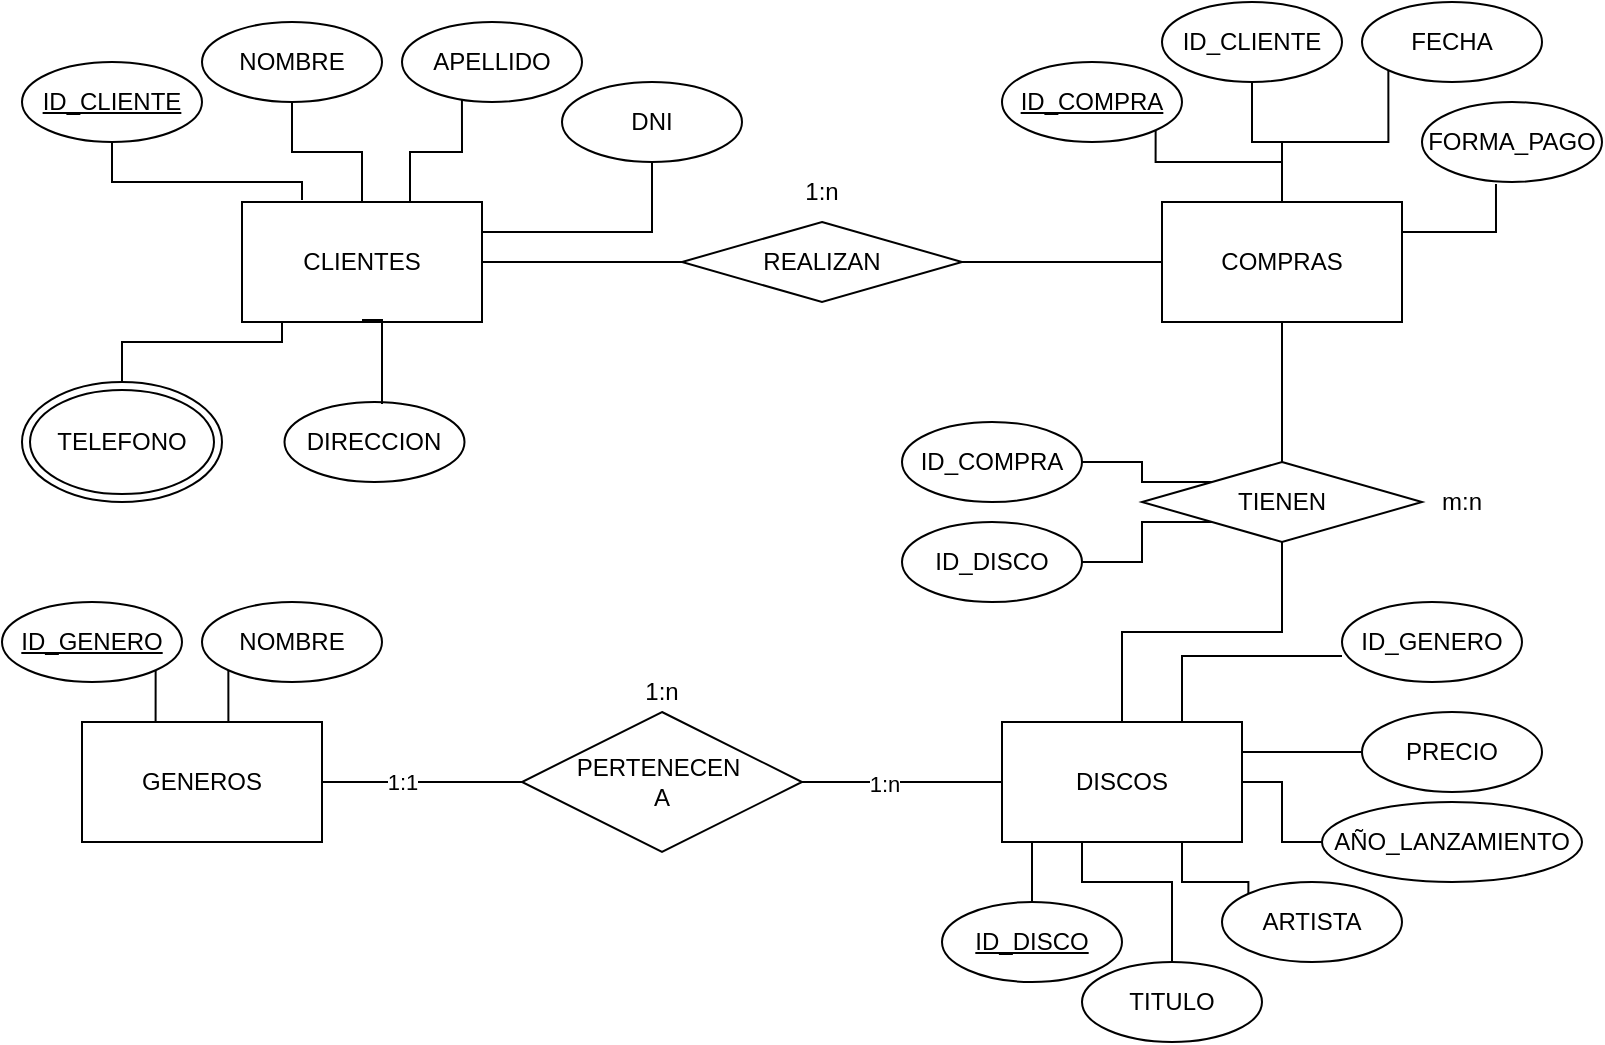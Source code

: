 <mxfile version="21.3.2" type="github">
  <diagram name="Página-1" id="nlaHgDk7MtEOHKfIky3o">
    <mxGraphModel dx="880" dy="396" grid="1" gridSize="10" guides="1" tooltips="1" connect="1" arrows="1" fold="1" page="1" pageScale="1" pageWidth="827" pageHeight="1169" math="0" shadow="0">
      <root>
        <mxCell id="0" />
        <mxCell id="1" parent="0" />
        <mxCell id="aP_Akgzm--8WJA6tpNV4-22" value="" style="edgeStyle=orthogonalEdgeStyle;rounded=0;orthogonalLoop=1;jettySize=auto;html=1;endArrow=none;endFill=0;" parent="1" source="aP_Akgzm--8WJA6tpNV4-1" target="aP_Akgzm--8WJA6tpNV4-9" edge="1">
          <mxGeometry relative="1" as="geometry" />
        </mxCell>
        <mxCell id="aP_Akgzm--8WJA6tpNV4-23" style="edgeStyle=orthogonalEdgeStyle;rounded=0;orthogonalLoop=1;jettySize=auto;html=1;exitX=0.7;exitY=0.033;exitDx=0;exitDy=0;entryX=0.333;entryY=0.95;entryDx=0;entryDy=0;entryPerimeter=0;exitPerimeter=0;endArrow=none;endFill=0;" parent="1" source="aP_Akgzm--8WJA6tpNV4-1" target="aP_Akgzm--8WJA6tpNV4-4" edge="1">
          <mxGeometry relative="1" as="geometry" />
        </mxCell>
        <mxCell id="aP_Akgzm--8WJA6tpNV4-24" style="edgeStyle=orthogonalEdgeStyle;rounded=0;orthogonalLoop=1;jettySize=auto;html=1;exitX=1;exitY=0.25;exitDx=0;exitDy=0;entryX=0.5;entryY=1;entryDx=0;entryDy=0;endArrow=none;endFill=0;" parent="1" source="aP_Akgzm--8WJA6tpNV4-1" target="aP_Akgzm--8WJA6tpNV4-5" edge="1">
          <mxGeometry relative="1" as="geometry" />
        </mxCell>
        <mxCell id="aP_Akgzm--8WJA6tpNV4-25" style="edgeStyle=orthogonalEdgeStyle;rounded=0;orthogonalLoop=1;jettySize=auto;html=1;exitX=0.5;exitY=0;exitDx=0;exitDy=0;entryX=0.5;entryY=1;entryDx=0;entryDy=0;endArrow=none;endFill=0;" parent="1" source="aP_Akgzm--8WJA6tpNV4-1" target="aP_Akgzm--8WJA6tpNV4-3" edge="1">
          <mxGeometry relative="1" as="geometry" />
        </mxCell>
        <mxCell id="aP_Akgzm--8WJA6tpNV4-64" style="edgeStyle=orthogonalEdgeStyle;rounded=0;orthogonalLoop=1;jettySize=auto;html=1;exitX=0.5;exitY=1;exitDx=0;exitDy=0;entryX=0.5;entryY=0;entryDx=0;entryDy=0;endArrow=none;endFill=0;" parent="1" source="aP_Akgzm--8WJA6tpNV4-1" target="aP_Akgzm--8WJA6tpNV4-63" edge="1">
          <mxGeometry relative="1" as="geometry">
            <Array as="points">
              <mxPoint x="150" y="180" />
              <mxPoint x="150" y="190" />
              <mxPoint x="70" y="190" />
            </Array>
          </mxGeometry>
        </mxCell>
        <mxCell id="aP_Akgzm--8WJA6tpNV4-1" value="CLIENTES" style="rounded=0;whiteSpace=wrap;html=1;" parent="1" vertex="1">
          <mxGeometry x="130" y="120" width="120" height="60" as="geometry" />
        </mxCell>
        <mxCell id="aP_Akgzm--8WJA6tpNV4-2" value="ID_CLIENTE" style="ellipse;whiteSpace=wrap;html=1;fontStyle=4" parent="1" vertex="1">
          <mxGeometry x="20" y="50" width="90" height="40" as="geometry" />
        </mxCell>
        <mxCell id="aP_Akgzm--8WJA6tpNV4-3" value="NOMBRE" style="ellipse;whiteSpace=wrap;html=1;fontStyle=0" parent="1" vertex="1">
          <mxGeometry x="110" y="30" width="90" height="40" as="geometry" />
        </mxCell>
        <mxCell id="aP_Akgzm--8WJA6tpNV4-4" value="APELLIDO" style="ellipse;whiteSpace=wrap;html=1;fontStyle=0" parent="1" vertex="1">
          <mxGeometry x="210" y="30" width="90" height="40" as="geometry" />
        </mxCell>
        <mxCell id="aP_Akgzm--8WJA6tpNV4-5" value="DNI" style="ellipse;whiteSpace=wrap;html=1;fontStyle=0" parent="1" vertex="1">
          <mxGeometry x="290" y="60" width="90" height="40" as="geometry" />
        </mxCell>
        <mxCell id="aP_Akgzm--8WJA6tpNV4-8" value="DIRECCION" style="ellipse;whiteSpace=wrap;html=1;fontStyle=0" parent="1" vertex="1">
          <mxGeometry x="151.25" y="220" width="90" height="40" as="geometry" />
        </mxCell>
        <mxCell id="aP_Akgzm--8WJA6tpNV4-21" value="" style="edgeStyle=orthogonalEdgeStyle;rounded=0;orthogonalLoop=1;jettySize=auto;html=1;endArrow=none;endFill=0;" parent="1" source="aP_Akgzm--8WJA6tpNV4-9" target="aP_Akgzm--8WJA6tpNV4-10" edge="1">
          <mxGeometry relative="1" as="geometry" />
        </mxCell>
        <mxCell id="aP_Akgzm--8WJA6tpNV4-9" value="REALIZAN" style="rhombus;whiteSpace=wrap;html=1;" parent="1" vertex="1">
          <mxGeometry x="350" y="130" width="140" height="40" as="geometry" />
        </mxCell>
        <mxCell id="aP_Akgzm--8WJA6tpNV4-19" value="" style="edgeStyle=orthogonalEdgeStyle;rounded=0;orthogonalLoop=1;jettySize=auto;html=1;endArrow=none;endFill=0;" parent="1" source="aP_Akgzm--8WJA6tpNV4-10" target="aP_Akgzm--8WJA6tpNV4-11" edge="1">
          <mxGeometry relative="1" as="geometry" />
        </mxCell>
        <mxCell id="aP_Akgzm--8WJA6tpNV4-35" style="edgeStyle=orthogonalEdgeStyle;rounded=0;orthogonalLoop=1;jettySize=auto;html=1;exitX=0.5;exitY=0;exitDx=0;exitDy=0;entryX=1;entryY=1;entryDx=0;entryDy=0;endArrow=none;endFill=0;" parent="1" source="aP_Akgzm--8WJA6tpNV4-10" target="aP_Akgzm--8WJA6tpNV4-29" edge="1">
          <mxGeometry relative="1" as="geometry" />
        </mxCell>
        <mxCell id="aP_Akgzm--8WJA6tpNV4-36" style="edgeStyle=orthogonalEdgeStyle;rounded=0;orthogonalLoop=1;jettySize=auto;html=1;exitX=0.5;exitY=0;exitDx=0;exitDy=0;entryX=0.5;entryY=1;entryDx=0;entryDy=0;endArrow=none;endFill=0;" parent="1" source="aP_Akgzm--8WJA6tpNV4-10" target="aP_Akgzm--8WJA6tpNV4-31" edge="1">
          <mxGeometry relative="1" as="geometry" />
        </mxCell>
        <mxCell id="aP_Akgzm--8WJA6tpNV4-37" style="edgeStyle=orthogonalEdgeStyle;rounded=0;orthogonalLoop=1;jettySize=auto;html=1;exitX=0.5;exitY=0;exitDx=0;exitDy=0;entryX=0;entryY=1;entryDx=0;entryDy=0;endArrow=none;endFill=0;" parent="1" source="aP_Akgzm--8WJA6tpNV4-10" target="aP_Akgzm--8WJA6tpNV4-32" edge="1">
          <mxGeometry relative="1" as="geometry" />
        </mxCell>
        <mxCell id="aP_Akgzm--8WJA6tpNV4-38" style="edgeStyle=orthogonalEdgeStyle;rounded=0;orthogonalLoop=1;jettySize=auto;html=1;exitX=1;exitY=0.25;exitDx=0;exitDy=0;entryX=0.411;entryY=1.025;entryDx=0;entryDy=0;entryPerimeter=0;endArrow=none;endFill=0;" parent="1" source="aP_Akgzm--8WJA6tpNV4-10" target="aP_Akgzm--8WJA6tpNV4-34" edge="1">
          <mxGeometry relative="1" as="geometry" />
        </mxCell>
        <mxCell id="aP_Akgzm--8WJA6tpNV4-10" value="COMPRAS" style="rounded=0;whiteSpace=wrap;html=1;" parent="1" vertex="1">
          <mxGeometry x="590" y="120" width="120" height="60" as="geometry" />
        </mxCell>
        <mxCell id="aP_Akgzm--8WJA6tpNV4-20" value="" style="edgeStyle=orthogonalEdgeStyle;rounded=0;orthogonalLoop=1;jettySize=auto;html=1;endArrow=none;endFill=0;" parent="1" source="aP_Akgzm--8WJA6tpNV4-11" target="aP_Akgzm--8WJA6tpNV4-12" edge="1">
          <mxGeometry relative="1" as="geometry" />
        </mxCell>
        <mxCell id="aP_Akgzm--8WJA6tpNV4-42" style="edgeStyle=orthogonalEdgeStyle;rounded=0;orthogonalLoop=1;jettySize=auto;html=1;exitX=0;exitY=0;exitDx=0;exitDy=0;entryX=1;entryY=0.5;entryDx=0;entryDy=0;endArrow=none;endFill=0;" parent="1" source="aP_Akgzm--8WJA6tpNV4-11" target="aP_Akgzm--8WJA6tpNV4-39" edge="1">
          <mxGeometry relative="1" as="geometry">
            <Array as="points">
              <mxPoint x="580" y="260" />
              <mxPoint x="580" y="250" />
            </Array>
          </mxGeometry>
        </mxCell>
        <mxCell id="aP_Akgzm--8WJA6tpNV4-43" style="edgeStyle=orthogonalEdgeStyle;rounded=0;orthogonalLoop=1;jettySize=auto;html=1;exitX=0;exitY=1;exitDx=0;exitDy=0;entryX=1;entryY=0.5;entryDx=0;entryDy=0;endArrow=none;endFill=0;" parent="1" source="aP_Akgzm--8WJA6tpNV4-11" target="aP_Akgzm--8WJA6tpNV4-41" edge="1">
          <mxGeometry relative="1" as="geometry">
            <Array as="points">
              <mxPoint x="580" y="280" />
              <mxPoint x="580" y="300" />
            </Array>
          </mxGeometry>
        </mxCell>
        <mxCell id="aP_Akgzm--8WJA6tpNV4-11" value="TIENEN" style="rhombus;whiteSpace=wrap;html=1;" parent="1" vertex="1">
          <mxGeometry x="580" y="250" width="140" height="40" as="geometry" />
        </mxCell>
        <mxCell id="aP_Akgzm--8WJA6tpNV4-16" value="" style="edgeStyle=orthogonalEdgeStyle;rounded=0;orthogonalLoop=1;jettySize=auto;html=1;endArrow=none;endFill=0;" parent="1" source="aP_Akgzm--8WJA6tpNV4-12" edge="1">
          <mxGeometry relative="1" as="geometry">
            <mxPoint x="410" y="410" as="targetPoint" />
          </mxGeometry>
        </mxCell>
        <mxCell id="RYfMj_dOxorMY7eD4tFU-6" value="1:n" style="edgeLabel;html=1;align=center;verticalAlign=middle;resizable=0;points=[];" vertex="1" connectable="0" parent="aP_Akgzm--8WJA6tpNV4-16">
          <mxGeometry x="0.293" y="4" relative="1" as="geometry">
            <mxPoint x="5" y="-4" as="offset" />
          </mxGeometry>
        </mxCell>
        <mxCell id="aP_Akgzm--8WJA6tpNV4-53" style="edgeStyle=orthogonalEdgeStyle;rounded=0;orthogonalLoop=1;jettySize=auto;html=1;exitX=0.25;exitY=1;exitDx=0;exitDy=0;entryX=0.5;entryY=0;entryDx=0;entryDy=0;endArrow=none;endFill=0;" parent="1" source="aP_Akgzm--8WJA6tpNV4-12" target="aP_Akgzm--8WJA6tpNV4-52" edge="1">
          <mxGeometry relative="1" as="geometry" />
        </mxCell>
        <mxCell id="aP_Akgzm--8WJA6tpNV4-55" style="edgeStyle=orthogonalEdgeStyle;rounded=0;orthogonalLoop=1;jettySize=auto;html=1;exitX=0.25;exitY=1;exitDx=0;exitDy=0;entryX=0.5;entryY=0;entryDx=0;entryDy=0;endArrow=none;endFill=0;" parent="1" source="aP_Akgzm--8WJA6tpNV4-12" target="aP_Akgzm--8WJA6tpNV4-54" edge="1">
          <mxGeometry relative="1" as="geometry">
            <Array as="points">
              <mxPoint x="550" y="440" />
              <mxPoint x="550" y="460" />
              <mxPoint x="595" y="460" />
            </Array>
          </mxGeometry>
        </mxCell>
        <mxCell id="aP_Akgzm--8WJA6tpNV4-57" style="edgeStyle=orthogonalEdgeStyle;rounded=0;orthogonalLoop=1;jettySize=auto;html=1;exitX=0.75;exitY=1;exitDx=0;exitDy=0;entryX=0;entryY=0;entryDx=0;entryDy=0;endArrow=none;endFill=0;" parent="1" source="aP_Akgzm--8WJA6tpNV4-12" target="aP_Akgzm--8WJA6tpNV4-56" edge="1">
          <mxGeometry relative="1" as="geometry" />
        </mxCell>
        <mxCell id="aP_Akgzm--8WJA6tpNV4-61" style="edgeStyle=orthogonalEdgeStyle;rounded=0;orthogonalLoop=1;jettySize=auto;html=1;exitX=1;exitY=0.25;exitDx=0;exitDy=0;entryX=0;entryY=0.5;entryDx=0;entryDy=0;endArrow=none;endFill=0;" parent="1" source="aP_Akgzm--8WJA6tpNV4-12" target="aP_Akgzm--8WJA6tpNV4-60" edge="1">
          <mxGeometry relative="1" as="geometry" />
        </mxCell>
        <mxCell id="aP_Akgzm--8WJA6tpNV4-62" style="edgeStyle=orthogonalEdgeStyle;rounded=0;orthogonalLoop=1;jettySize=auto;html=1;exitX=1;exitY=0.5;exitDx=0;exitDy=0;entryX=0;entryY=0.5;entryDx=0;entryDy=0;endArrow=none;endFill=0;" parent="1" source="aP_Akgzm--8WJA6tpNV4-12" target="aP_Akgzm--8WJA6tpNV4-58" edge="1">
          <mxGeometry relative="1" as="geometry" />
        </mxCell>
        <mxCell id="RYfMj_dOxorMY7eD4tFU-1" style="rounded=0;orthogonalLoop=1;jettySize=auto;html=1;exitX=0.75;exitY=0;exitDx=0;exitDy=0;entryX=0;entryY=0.675;entryDx=0;entryDy=0;entryPerimeter=0;edgeStyle=orthogonalEdgeStyle;endArrow=none;endFill=0;" edge="1" parent="1" source="aP_Akgzm--8WJA6tpNV4-12" target="aP_Akgzm--8WJA6tpNV4-49">
          <mxGeometry relative="1" as="geometry" />
        </mxCell>
        <mxCell id="aP_Akgzm--8WJA6tpNV4-12" value="DISCOS" style="rounded=0;whiteSpace=wrap;html=1;" parent="1" vertex="1">
          <mxGeometry x="510" y="380" width="120" height="60" as="geometry" />
        </mxCell>
        <mxCell id="aP_Akgzm--8WJA6tpNV4-17" value="" style="edgeStyle=orthogonalEdgeStyle;rounded=0;orthogonalLoop=1;jettySize=auto;html=1;endArrow=none;endFill=0;startArrow=none;startFill=0;" parent="1" source="aP_Akgzm--8WJA6tpNV4-13" target="aP_Akgzm--8WJA6tpNV4-14" edge="1">
          <mxGeometry relative="1" as="geometry" />
        </mxCell>
        <mxCell id="RYfMj_dOxorMY7eD4tFU-5" value="1:1" style="edgeLabel;html=1;align=center;verticalAlign=middle;resizable=0;points=[];" vertex="1" connectable="0" parent="aP_Akgzm--8WJA6tpNV4-17">
          <mxGeometry x="0.2" y="1" relative="1" as="geometry">
            <mxPoint y="-1" as="offset" />
          </mxGeometry>
        </mxCell>
        <mxCell id="aP_Akgzm--8WJA6tpNV4-13" value="PERTENECEN&amp;nbsp;&lt;br&gt;A" style="rhombus;whiteSpace=wrap;html=1;" parent="1" vertex="1">
          <mxGeometry x="270" y="375" width="140" height="70" as="geometry" />
        </mxCell>
        <mxCell id="aP_Akgzm--8WJA6tpNV4-46" style="edgeStyle=orthogonalEdgeStyle;rounded=0;orthogonalLoop=1;jettySize=auto;html=1;exitX=0.5;exitY=0;exitDx=0;exitDy=0;entryX=1;entryY=1;entryDx=0;entryDy=0;endArrow=none;endFill=0;" parent="1" source="aP_Akgzm--8WJA6tpNV4-14" target="aP_Akgzm--8WJA6tpNV4-44" edge="1">
          <mxGeometry relative="1" as="geometry" />
        </mxCell>
        <mxCell id="aP_Akgzm--8WJA6tpNV4-47" style="edgeStyle=orthogonalEdgeStyle;rounded=0;orthogonalLoop=1;jettySize=auto;html=1;exitX=0.75;exitY=0;exitDx=0;exitDy=0;entryX=0;entryY=1;entryDx=0;entryDy=0;endArrow=none;endFill=0;" parent="1" source="aP_Akgzm--8WJA6tpNV4-14" target="aP_Akgzm--8WJA6tpNV4-45" edge="1">
          <mxGeometry relative="1" as="geometry" />
        </mxCell>
        <mxCell id="aP_Akgzm--8WJA6tpNV4-14" value="GENEROS" style="rounded=0;whiteSpace=wrap;html=1;" parent="1" vertex="1">
          <mxGeometry x="50" y="380" width="120" height="60" as="geometry" />
        </mxCell>
        <mxCell id="aP_Akgzm--8WJA6tpNV4-29" value="ID_COMPRA" style="ellipse;whiteSpace=wrap;html=1;fontStyle=4" parent="1" vertex="1">
          <mxGeometry x="510" y="50" width="90" height="40" as="geometry" />
        </mxCell>
        <mxCell id="aP_Akgzm--8WJA6tpNV4-31" value="ID_CLIENTE" style="ellipse;whiteSpace=wrap;html=1;fontStyle=0" parent="1" vertex="1">
          <mxGeometry x="590" y="20" width="90" height="40" as="geometry" />
        </mxCell>
        <mxCell id="aP_Akgzm--8WJA6tpNV4-32" value="FECHA" style="ellipse;whiteSpace=wrap;html=1;fontStyle=0" parent="1" vertex="1">
          <mxGeometry x="690" y="20" width="90" height="40" as="geometry" />
        </mxCell>
        <mxCell id="aP_Akgzm--8WJA6tpNV4-34" value="FORMA_PAGO" style="ellipse;whiteSpace=wrap;html=1;fontStyle=0" parent="1" vertex="1">
          <mxGeometry x="720" y="70" width="90" height="40" as="geometry" />
        </mxCell>
        <mxCell id="aP_Akgzm--8WJA6tpNV4-39" value="ID_COMPRA" style="ellipse;whiteSpace=wrap;html=1;fontStyle=0" parent="1" vertex="1">
          <mxGeometry x="460" y="230" width="90" height="40" as="geometry" />
        </mxCell>
        <mxCell id="aP_Akgzm--8WJA6tpNV4-41" value="ID_DISCO" style="ellipse;whiteSpace=wrap;html=1;fontStyle=0" parent="1" vertex="1">
          <mxGeometry x="460" y="280" width="90" height="40" as="geometry" />
        </mxCell>
        <mxCell id="aP_Akgzm--8WJA6tpNV4-44" value="ID_GENERO" style="ellipse;whiteSpace=wrap;html=1;fontStyle=4" parent="1" vertex="1">
          <mxGeometry x="10" y="320" width="90" height="40" as="geometry" />
        </mxCell>
        <mxCell id="aP_Akgzm--8WJA6tpNV4-45" value="NOMBRE" style="ellipse;whiteSpace=wrap;html=1;fontStyle=0" parent="1" vertex="1">
          <mxGeometry x="110" y="320" width="90" height="40" as="geometry" />
        </mxCell>
        <mxCell id="aP_Akgzm--8WJA6tpNV4-49" value="ID_GENERO" style="ellipse;whiteSpace=wrap;html=1;fontStyle=0" parent="1" vertex="1">
          <mxGeometry x="680" y="320" width="90" height="40" as="geometry" />
        </mxCell>
        <mxCell id="aP_Akgzm--8WJA6tpNV4-52" value="ID_DISCO" style="ellipse;whiteSpace=wrap;html=1;fontStyle=4" parent="1" vertex="1">
          <mxGeometry x="480" y="470" width="90" height="40" as="geometry" />
        </mxCell>
        <mxCell id="aP_Akgzm--8WJA6tpNV4-54" value="TITULO" style="ellipse;whiteSpace=wrap;html=1;fontStyle=0" parent="1" vertex="1">
          <mxGeometry x="550" y="500" width="90" height="40" as="geometry" />
        </mxCell>
        <mxCell id="aP_Akgzm--8WJA6tpNV4-56" value="ARTISTA" style="ellipse;whiteSpace=wrap;html=1;fontStyle=0" parent="1" vertex="1">
          <mxGeometry x="620" y="460" width="90" height="40" as="geometry" />
        </mxCell>
        <mxCell id="aP_Akgzm--8WJA6tpNV4-58" value="AÑO_LANZAMIENTO" style="ellipse;whiteSpace=wrap;html=1;fontStyle=0" parent="1" vertex="1">
          <mxGeometry x="670" y="420" width="130" height="40" as="geometry" />
        </mxCell>
        <mxCell id="aP_Akgzm--8WJA6tpNV4-60" value="PRECIO" style="ellipse;whiteSpace=wrap;html=1;fontStyle=0" parent="1" vertex="1">
          <mxGeometry x="690" y="375" width="90" height="40" as="geometry" />
        </mxCell>
        <mxCell id="aP_Akgzm--8WJA6tpNV4-63" value="TELEFONO" style="ellipse;shape=doubleEllipse;whiteSpace=wrap;html=1;" parent="1" vertex="1">
          <mxGeometry x="20" y="210" width="100" height="60" as="geometry" />
        </mxCell>
        <mxCell id="aP_Akgzm--8WJA6tpNV4-66" style="edgeStyle=orthogonalEdgeStyle;rounded=0;orthogonalLoop=1;jettySize=auto;html=1;exitX=0.5;exitY=1;exitDx=0;exitDy=0;endArrow=none;endFill=0;" parent="1" edge="1">
          <mxGeometry relative="1" as="geometry">
            <mxPoint x="190" y="179" as="sourcePoint" />
            <mxPoint x="200" y="220" as="targetPoint" />
            <Array as="points">
              <mxPoint x="200" y="179" />
              <mxPoint x="200" y="221" />
            </Array>
          </mxGeometry>
        </mxCell>
        <mxCell id="aP_Akgzm--8WJA6tpNV4-67" style="edgeStyle=orthogonalEdgeStyle;rounded=0;orthogonalLoop=1;jettySize=auto;html=1;exitX=0.25;exitY=0;exitDx=0;exitDy=0;entryX=0.5;entryY=1;entryDx=0;entryDy=0;endArrow=none;endFill=0;" parent="1" edge="1" target="aP_Akgzm--8WJA6tpNV4-2">
          <mxGeometry relative="1" as="geometry">
            <mxPoint x="160" y="119" as="sourcePoint" />
            <mxPoint x="95" y="90" as="targetPoint" />
            <Array as="points">
              <mxPoint x="160" y="110" />
              <mxPoint x="65" y="110" />
            </Array>
          </mxGeometry>
        </mxCell>
        <mxCell id="aP_Akgzm--8WJA6tpNV4-68" value="1:n" style="text;html=1;strokeColor=none;fillColor=none;align=center;verticalAlign=middle;whiteSpace=wrap;rounded=0;" parent="1" vertex="1">
          <mxGeometry x="390" y="100" width="60" height="30" as="geometry" />
        </mxCell>
        <mxCell id="aP_Akgzm--8WJA6tpNV4-69" value="m:n" style="text;html=1;strokeColor=none;fillColor=none;align=center;verticalAlign=middle;whiteSpace=wrap;rounded=0;" parent="1" vertex="1">
          <mxGeometry x="710" y="255" width="60" height="30" as="geometry" />
        </mxCell>
        <mxCell id="aP_Akgzm--8WJA6tpNV4-70" value="1:n" style="text;html=1;strokeColor=none;fillColor=none;align=center;verticalAlign=middle;whiteSpace=wrap;rounded=0;" parent="1" vertex="1">
          <mxGeometry x="310" y="350" width="60" height="30" as="geometry" />
        </mxCell>
      </root>
    </mxGraphModel>
  </diagram>
</mxfile>
